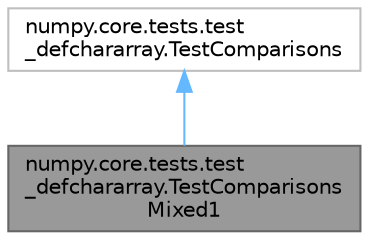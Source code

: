 digraph "numpy.core.tests.test_defchararray.TestComparisonsMixed1"
{
 // LATEX_PDF_SIZE
  bgcolor="transparent";
  edge [fontname=Helvetica,fontsize=10,labelfontname=Helvetica,labelfontsize=10];
  node [fontname=Helvetica,fontsize=10,shape=box,height=0.2,width=0.4];
  Node1 [id="Node000001",label="numpy.core.tests.test\l_defchararray.TestComparisons\lMixed1",height=0.2,width=0.4,color="gray40", fillcolor="grey60", style="filled", fontcolor="black",tooltip=" "];
  Node2 -> Node1 [id="edge2_Node000001_Node000002",dir="back",color="steelblue1",style="solid",tooltip=" "];
  Node2 [id="Node000002",label="numpy.core.tests.test\l_defchararray.TestComparisons",height=0.2,width=0.4,color="grey75", fillcolor="white", style="filled",URL="$d6/d3e/classnumpy_1_1core_1_1tests_1_1test__defchararray_1_1TestComparisons.html",tooltip=" "];
}

